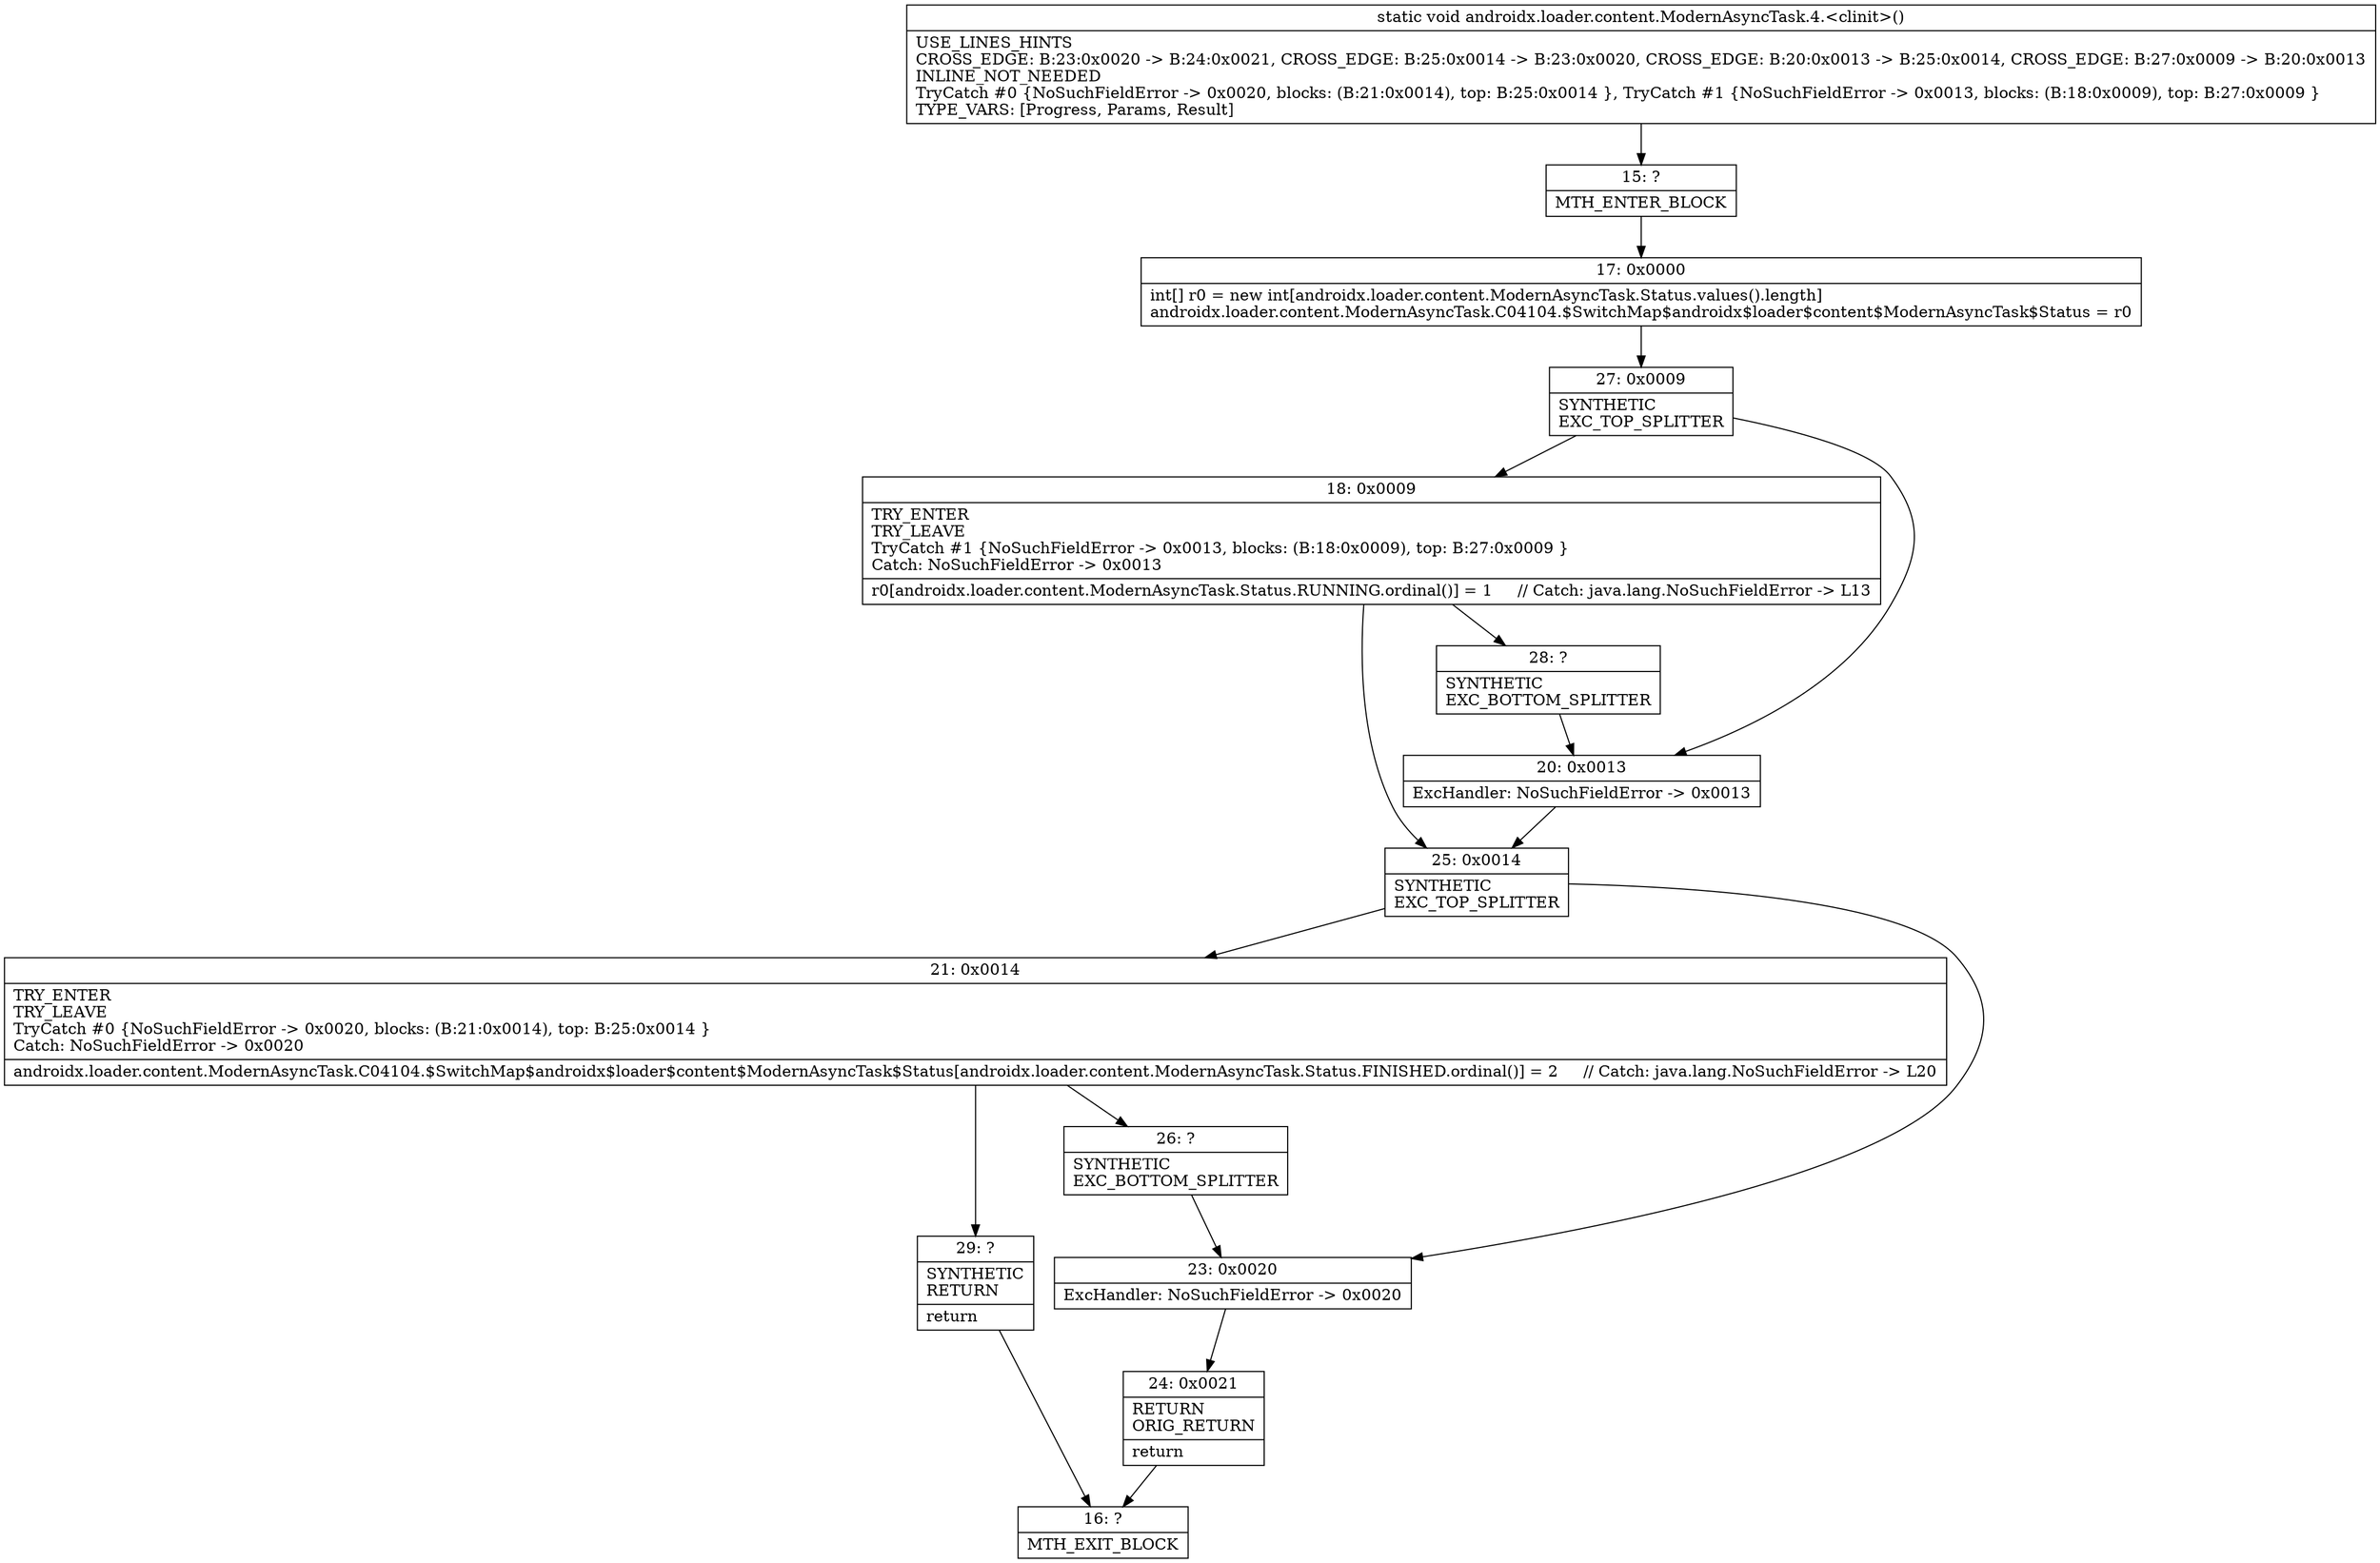digraph "CFG forandroidx.loader.content.ModernAsyncTask.4.\<clinit\>()V" {
Node_15 [shape=record,label="{15\:\ ?|MTH_ENTER_BLOCK\l}"];
Node_17 [shape=record,label="{17\:\ 0x0000|int[] r0 = new int[androidx.loader.content.ModernAsyncTask.Status.values().length]\landroidx.loader.content.ModernAsyncTask.C04104.$SwitchMap$androidx$loader$content$ModernAsyncTask$Status = r0\l}"];
Node_27 [shape=record,label="{27\:\ 0x0009|SYNTHETIC\lEXC_TOP_SPLITTER\l}"];
Node_18 [shape=record,label="{18\:\ 0x0009|TRY_ENTER\lTRY_LEAVE\lTryCatch #1 \{NoSuchFieldError \-\> 0x0013, blocks: (B:18:0x0009), top: B:27:0x0009 \}\lCatch: NoSuchFieldError \-\> 0x0013\l|r0[androidx.loader.content.ModernAsyncTask.Status.RUNNING.ordinal()] = 1     \/\/ Catch: java.lang.NoSuchFieldError \-\> L13\l}"];
Node_25 [shape=record,label="{25\:\ 0x0014|SYNTHETIC\lEXC_TOP_SPLITTER\l}"];
Node_21 [shape=record,label="{21\:\ 0x0014|TRY_ENTER\lTRY_LEAVE\lTryCatch #0 \{NoSuchFieldError \-\> 0x0020, blocks: (B:21:0x0014), top: B:25:0x0014 \}\lCatch: NoSuchFieldError \-\> 0x0020\l|androidx.loader.content.ModernAsyncTask.C04104.$SwitchMap$androidx$loader$content$ModernAsyncTask$Status[androidx.loader.content.ModernAsyncTask.Status.FINISHED.ordinal()] = 2     \/\/ Catch: java.lang.NoSuchFieldError \-\> L20\l}"];
Node_26 [shape=record,label="{26\:\ ?|SYNTHETIC\lEXC_BOTTOM_SPLITTER\l}"];
Node_29 [shape=record,label="{29\:\ ?|SYNTHETIC\lRETURN\l|return\l}"];
Node_16 [shape=record,label="{16\:\ ?|MTH_EXIT_BLOCK\l}"];
Node_23 [shape=record,label="{23\:\ 0x0020|ExcHandler: NoSuchFieldError \-\> 0x0020\l}"];
Node_24 [shape=record,label="{24\:\ 0x0021|RETURN\lORIG_RETURN\l|return\l}"];
Node_28 [shape=record,label="{28\:\ ?|SYNTHETIC\lEXC_BOTTOM_SPLITTER\l}"];
Node_20 [shape=record,label="{20\:\ 0x0013|ExcHandler: NoSuchFieldError \-\> 0x0013\l}"];
MethodNode[shape=record,label="{static void androidx.loader.content.ModernAsyncTask.4.\<clinit\>()  | USE_LINES_HINTS\lCROSS_EDGE: B:23:0x0020 \-\> B:24:0x0021, CROSS_EDGE: B:25:0x0014 \-\> B:23:0x0020, CROSS_EDGE: B:20:0x0013 \-\> B:25:0x0014, CROSS_EDGE: B:27:0x0009 \-\> B:20:0x0013\lINLINE_NOT_NEEDED\lTryCatch #0 \{NoSuchFieldError \-\> 0x0020, blocks: (B:21:0x0014), top: B:25:0x0014 \}, TryCatch #1 \{NoSuchFieldError \-\> 0x0013, blocks: (B:18:0x0009), top: B:27:0x0009 \}\lTYPE_VARS: [Progress, Params, Result]\l}"];
MethodNode -> Node_15;Node_15 -> Node_17;
Node_17 -> Node_27;
Node_27 -> Node_18;
Node_27 -> Node_20;
Node_18 -> Node_25;
Node_18 -> Node_28;
Node_25 -> Node_21;
Node_25 -> Node_23;
Node_21 -> Node_26;
Node_21 -> Node_29;
Node_26 -> Node_23;
Node_29 -> Node_16;
Node_23 -> Node_24;
Node_24 -> Node_16;
Node_28 -> Node_20;
Node_20 -> Node_25;
}

